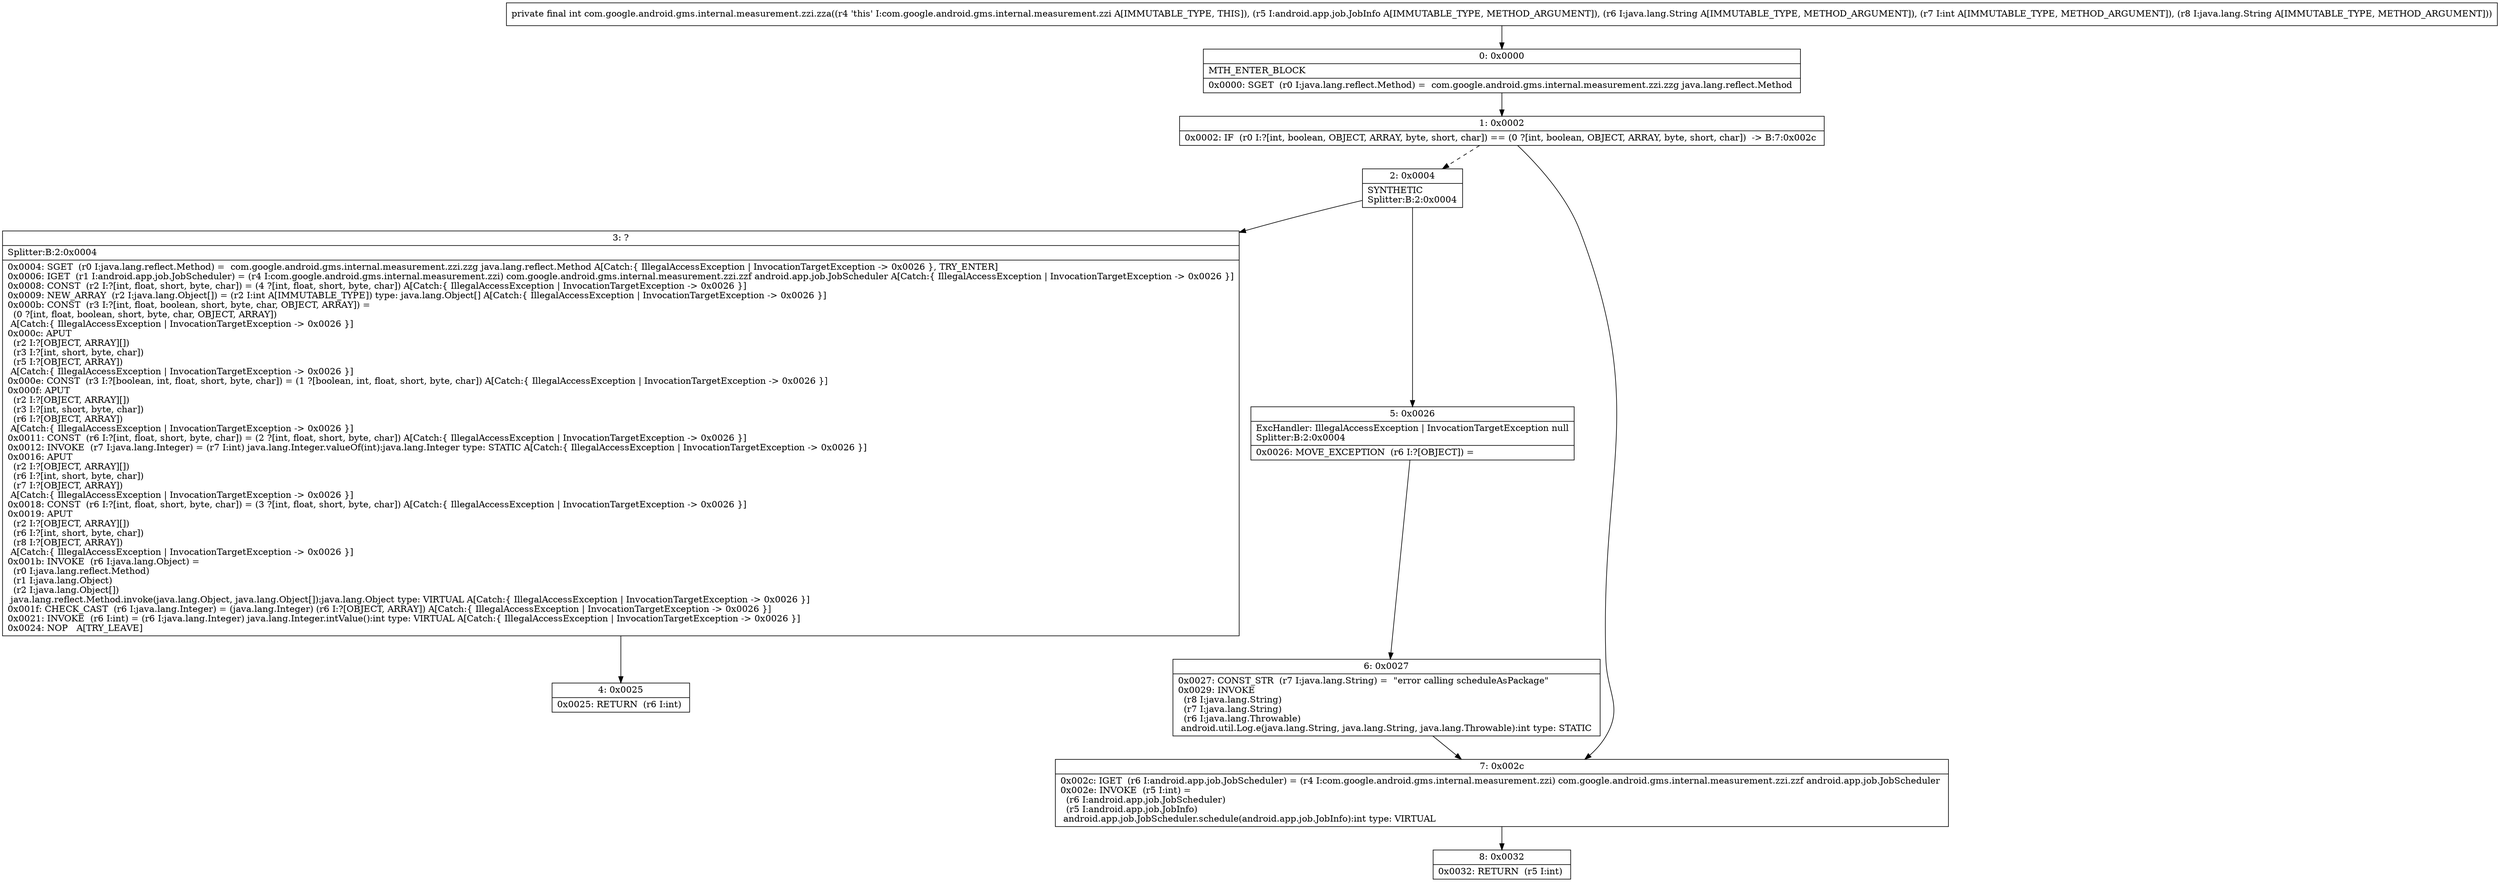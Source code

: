 digraph "CFG forcom.google.android.gms.internal.measurement.zzi.zza(Landroid\/app\/job\/JobInfo;Ljava\/lang\/String;ILjava\/lang\/String;)I" {
Node_0 [shape=record,label="{0\:\ 0x0000|MTH_ENTER_BLOCK\l|0x0000: SGET  (r0 I:java.lang.reflect.Method) =  com.google.android.gms.internal.measurement.zzi.zzg java.lang.reflect.Method \l}"];
Node_1 [shape=record,label="{1\:\ 0x0002|0x0002: IF  (r0 I:?[int, boolean, OBJECT, ARRAY, byte, short, char]) == (0 ?[int, boolean, OBJECT, ARRAY, byte, short, char])  \-\> B:7:0x002c \l}"];
Node_2 [shape=record,label="{2\:\ 0x0004|SYNTHETIC\lSplitter:B:2:0x0004\l}"];
Node_3 [shape=record,label="{3\:\ ?|Splitter:B:2:0x0004\l|0x0004: SGET  (r0 I:java.lang.reflect.Method) =  com.google.android.gms.internal.measurement.zzi.zzg java.lang.reflect.Method A[Catch:\{ IllegalAccessException \| InvocationTargetException \-\> 0x0026 \}, TRY_ENTER]\l0x0006: IGET  (r1 I:android.app.job.JobScheduler) = (r4 I:com.google.android.gms.internal.measurement.zzi) com.google.android.gms.internal.measurement.zzi.zzf android.app.job.JobScheduler A[Catch:\{ IllegalAccessException \| InvocationTargetException \-\> 0x0026 \}]\l0x0008: CONST  (r2 I:?[int, float, short, byte, char]) = (4 ?[int, float, short, byte, char]) A[Catch:\{ IllegalAccessException \| InvocationTargetException \-\> 0x0026 \}]\l0x0009: NEW_ARRAY  (r2 I:java.lang.Object[]) = (r2 I:int A[IMMUTABLE_TYPE]) type: java.lang.Object[] A[Catch:\{ IllegalAccessException \| InvocationTargetException \-\> 0x0026 \}]\l0x000b: CONST  (r3 I:?[int, float, boolean, short, byte, char, OBJECT, ARRAY]) = \l  (0 ?[int, float, boolean, short, byte, char, OBJECT, ARRAY])\l A[Catch:\{ IllegalAccessException \| InvocationTargetException \-\> 0x0026 \}]\l0x000c: APUT  \l  (r2 I:?[OBJECT, ARRAY][])\l  (r3 I:?[int, short, byte, char])\l  (r5 I:?[OBJECT, ARRAY])\l A[Catch:\{ IllegalAccessException \| InvocationTargetException \-\> 0x0026 \}]\l0x000e: CONST  (r3 I:?[boolean, int, float, short, byte, char]) = (1 ?[boolean, int, float, short, byte, char]) A[Catch:\{ IllegalAccessException \| InvocationTargetException \-\> 0x0026 \}]\l0x000f: APUT  \l  (r2 I:?[OBJECT, ARRAY][])\l  (r3 I:?[int, short, byte, char])\l  (r6 I:?[OBJECT, ARRAY])\l A[Catch:\{ IllegalAccessException \| InvocationTargetException \-\> 0x0026 \}]\l0x0011: CONST  (r6 I:?[int, float, short, byte, char]) = (2 ?[int, float, short, byte, char]) A[Catch:\{ IllegalAccessException \| InvocationTargetException \-\> 0x0026 \}]\l0x0012: INVOKE  (r7 I:java.lang.Integer) = (r7 I:int) java.lang.Integer.valueOf(int):java.lang.Integer type: STATIC A[Catch:\{ IllegalAccessException \| InvocationTargetException \-\> 0x0026 \}]\l0x0016: APUT  \l  (r2 I:?[OBJECT, ARRAY][])\l  (r6 I:?[int, short, byte, char])\l  (r7 I:?[OBJECT, ARRAY])\l A[Catch:\{ IllegalAccessException \| InvocationTargetException \-\> 0x0026 \}]\l0x0018: CONST  (r6 I:?[int, float, short, byte, char]) = (3 ?[int, float, short, byte, char]) A[Catch:\{ IllegalAccessException \| InvocationTargetException \-\> 0x0026 \}]\l0x0019: APUT  \l  (r2 I:?[OBJECT, ARRAY][])\l  (r6 I:?[int, short, byte, char])\l  (r8 I:?[OBJECT, ARRAY])\l A[Catch:\{ IllegalAccessException \| InvocationTargetException \-\> 0x0026 \}]\l0x001b: INVOKE  (r6 I:java.lang.Object) = \l  (r0 I:java.lang.reflect.Method)\l  (r1 I:java.lang.Object)\l  (r2 I:java.lang.Object[])\l java.lang.reflect.Method.invoke(java.lang.Object, java.lang.Object[]):java.lang.Object type: VIRTUAL A[Catch:\{ IllegalAccessException \| InvocationTargetException \-\> 0x0026 \}]\l0x001f: CHECK_CAST  (r6 I:java.lang.Integer) = (java.lang.Integer) (r6 I:?[OBJECT, ARRAY]) A[Catch:\{ IllegalAccessException \| InvocationTargetException \-\> 0x0026 \}]\l0x0021: INVOKE  (r6 I:int) = (r6 I:java.lang.Integer) java.lang.Integer.intValue():int type: VIRTUAL A[Catch:\{ IllegalAccessException \| InvocationTargetException \-\> 0x0026 \}]\l0x0024: NOP   A[TRY_LEAVE]\l}"];
Node_4 [shape=record,label="{4\:\ 0x0025|0x0025: RETURN  (r6 I:int) \l}"];
Node_5 [shape=record,label="{5\:\ 0x0026|ExcHandler: IllegalAccessException \| InvocationTargetException null\lSplitter:B:2:0x0004\l|0x0026: MOVE_EXCEPTION  (r6 I:?[OBJECT]) =  \l}"];
Node_6 [shape=record,label="{6\:\ 0x0027|0x0027: CONST_STR  (r7 I:java.lang.String) =  \"error calling scheduleAsPackage\" \l0x0029: INVOKE  \l  (r8 I:java.lang.String)\l  (r7 I:java.lang.String)\l  (r6 I:java.lang.Throwable)\l android.util.Log.e(java.lang.String, java.lang.String, java.lang.Throwable):int type: STATIC \l}"];
Node_7 [shape=record,label="{7\:\ 0x002c|0x002c: IGET  (r6 I:android.app.job.JobScheduler) = (r4 I:com.google.android.gms.internal.measurement.zzi) com.google.android.gms.internal.measurement.zzi.zzf android.app.job.JobScheduler \l0x002e: INVOKE  (r5 I:int) = \l  (r6 I:android.app.job.JobScheduler)\l  (r5 I:android.app.job.JobInfo)\l android.app.job.JobScheduler.schedule(android.app.job.JobInfo):int type: VIRTUAL \l}"];
Node_8 [shape=record,label="{8\:\ 0x0032|0x0032: RETURN  (r5 I:int) \l}"];
MethodNode[shape=record,label="{private final int com.google.android.gms.internal.measurement.zzi.zza((r4 'this' I:com.google.android.gms.internal.measurement.zzi A[IMMUTABLE_TYPE, THIS]), (r5 I:android.app.job.JobInfo A[IMMUTABLE_TYPE, METHOD_ARGUMENT]), (r6 I:java.lang.String A[IMMUTABLE_TYPE, METHOD_ARGUMENT]), (r7 I:int A[IMMUTABLE_TYPE, METHOD_ARGUMENT]), (r8 I:java.lang.String A[IMMUTABLE_TYPE, METHOD_ARGUMENT])) }"];
MethodNode -> Node_0;
Node_0 -> Node_1;
Node_1 -> Node_2[style=dashed];
Node_1 -> Node_7;
Node_2 -> Node_3;
Node_2 -> Node_5;
Node_3 -> Node_4;
Node_5 -> Node_6;
Node_6 -> Node_7;
Node_7 -> Node_8;
}

